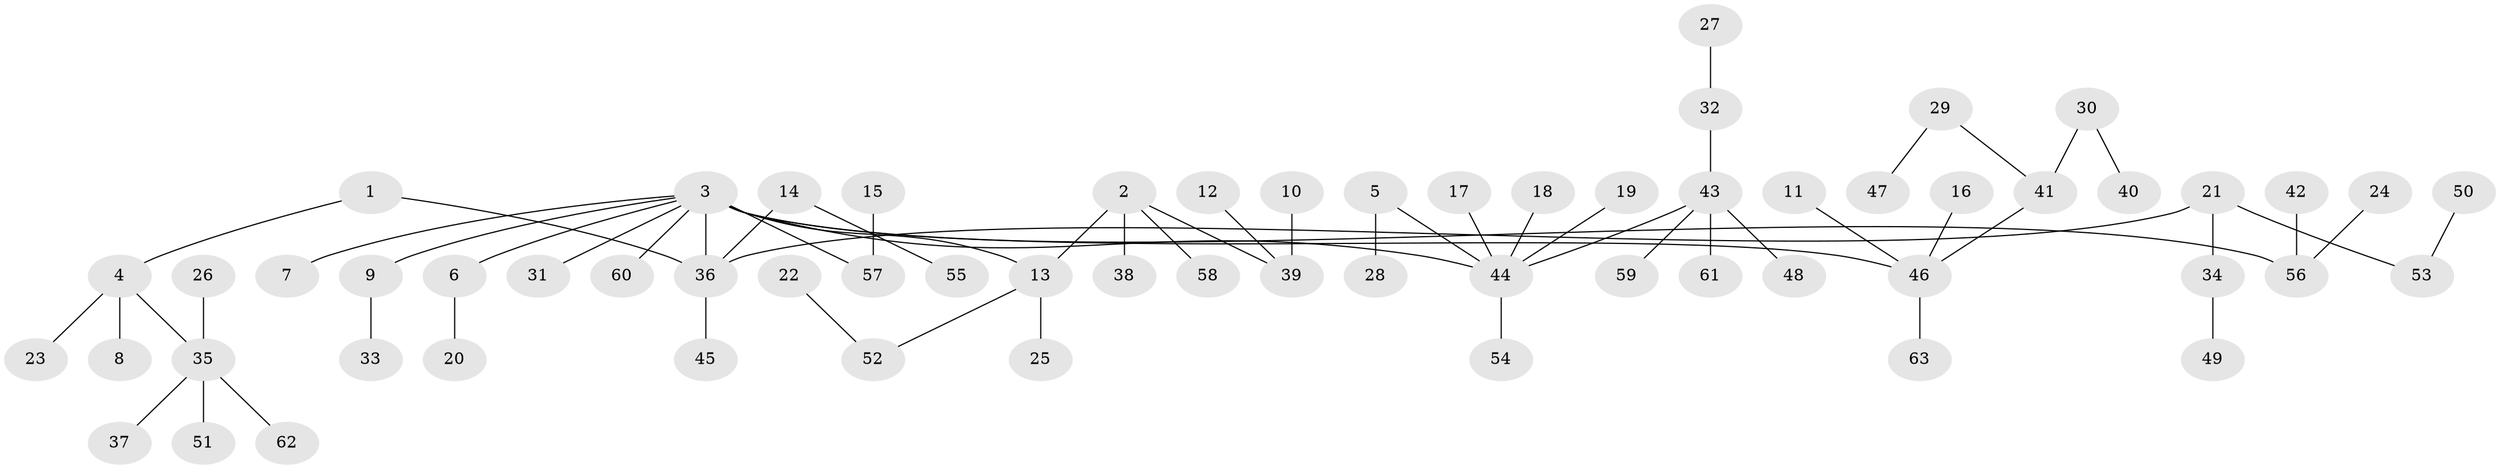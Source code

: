 // original degree distribution, {3: 0.0873015873015873, 10: 0.007936507936507936, 4: 0.07936507936507936, 5: 0.023809523809523808, 2: 0.2857142857142857, 6: 0.023809523809523808, 1: 0.49206349206349204}
// Generated by graph-tools (version 1.1) at 2025/26/03/09/25 03:26:30]
// undirected, 63 vertices, 62 edges
graph export_dot {
graph [start="1"]
  node [color=gray90,style=filled];
  1;
  2;
  3;
  4;
  5;
  6;
  7;
  8;
  9;
  10;
  11;
  12;
  13;
  14;
  15;
  16;
  17;
  18;
  19;
  20;
  21;
  22;
  23;
  24;
  25;
  26;
  27;
  28;
  29;
  30;
  31;
  32;
  33;
  34;
  35;
  36;
  37;
  38;
  39;
  40;
  41;
  42;
  43;
  44;
  45;
  46;
  47;
  48;
  49;
  50;
  51;
  52;
  53;
  54;
  55;
  56;
  57;
  58;
  59;
  60;
  61;
  62;
  63;
  1 -- 4 [weight=1.0];
  1 -- 36 [weight=1.0];
  2 -- 13 [weight=1.0];
  2 -- 38 [weight=1.0];
  2 -- 39 [weight=1.0];
  2 -- 58 [weight=1.0];
  3 -- 6 [weight=1.0];
  3 -- 7 [weight=1.0];
  3 -- 9 [weight=1.0];
  3 -- 13 [weight=1.0];
  3 -- 31 [weight=1.0];
  3 -- 36 [weight=1.0];
  3 -- 44 [weight=1.0];
  3 -- 46 [weight=1.0];
  3 -- 56 [weight=1.0];
  3 -- 57 [weight=1.0];
  3 -- 60 [weight=1.0];
  4 -- 8 [weight=1.0];
  4 -- 23 [weight=1.0];
  4 -- 35 [weight=1.0];
  5 -- 28 [weight=1.0];
  5 -- 44 [weight=1.0];
  6 -- 20 [weight=1.0];
  9 -- 33 [weight=1.0];
  10 -- 39 [weight=1.0];
  11 -- 46 [weight=1.0];
  12 -- 39 [weight=1.0];
  13 -- 25 [weight=1.0];
  13 -- 52 [weight=1.0];
  14 -- 36 [weight=1.0];
  14 -- 55 [weight=1.0];
  15 -- 57 [weight=1.0];
  16 -- 46 [weight=1.0];
  17 -- 44 [weight=1.0];
  18 -- 44 [weight=1.0];
  19 -- 44 [weight=1.0];
  21 -- 34 [weight=1.0];
  21 -- 36 [weight=1.0];
  21 -- 53 [weight=1.0];
  22 -- 52 [weight=1.0];
  24 -- 56 [weight=1.0];
  26 -- 35 [weight=1.0];
  27 -- 32 [weight=1.0];
  29 -- 41 [weight=1.0];
  29 -- 47 [weight=1.0];
  30 -- 40 [weight=1.0];
  30 -- 41 [weight=1.0];
  32 -- 43 [weight=1.0];
  34 -- 49 [weight=1.0];
  35 -- 37 [weight=1.0];
  35 -- 51 [weight=1.0];
  35 -- 62 [weight=1.0];
  36 -- 45 [weight=1.0];
  41 -- 46 [weight=1.0];
  42 -- 56 [weight=1.0];
  43 -- 44 [weight=1.0];
  43 -- 48 [weight=1.0];
  43 -- 59 [weight=1.0];
  43 -- 61 [weight=1.0];
  44 -- 54 [weight=1.0];
  46 -- 63 [weight=1.0];
  50 -- 53 [weight=1.0];
}
